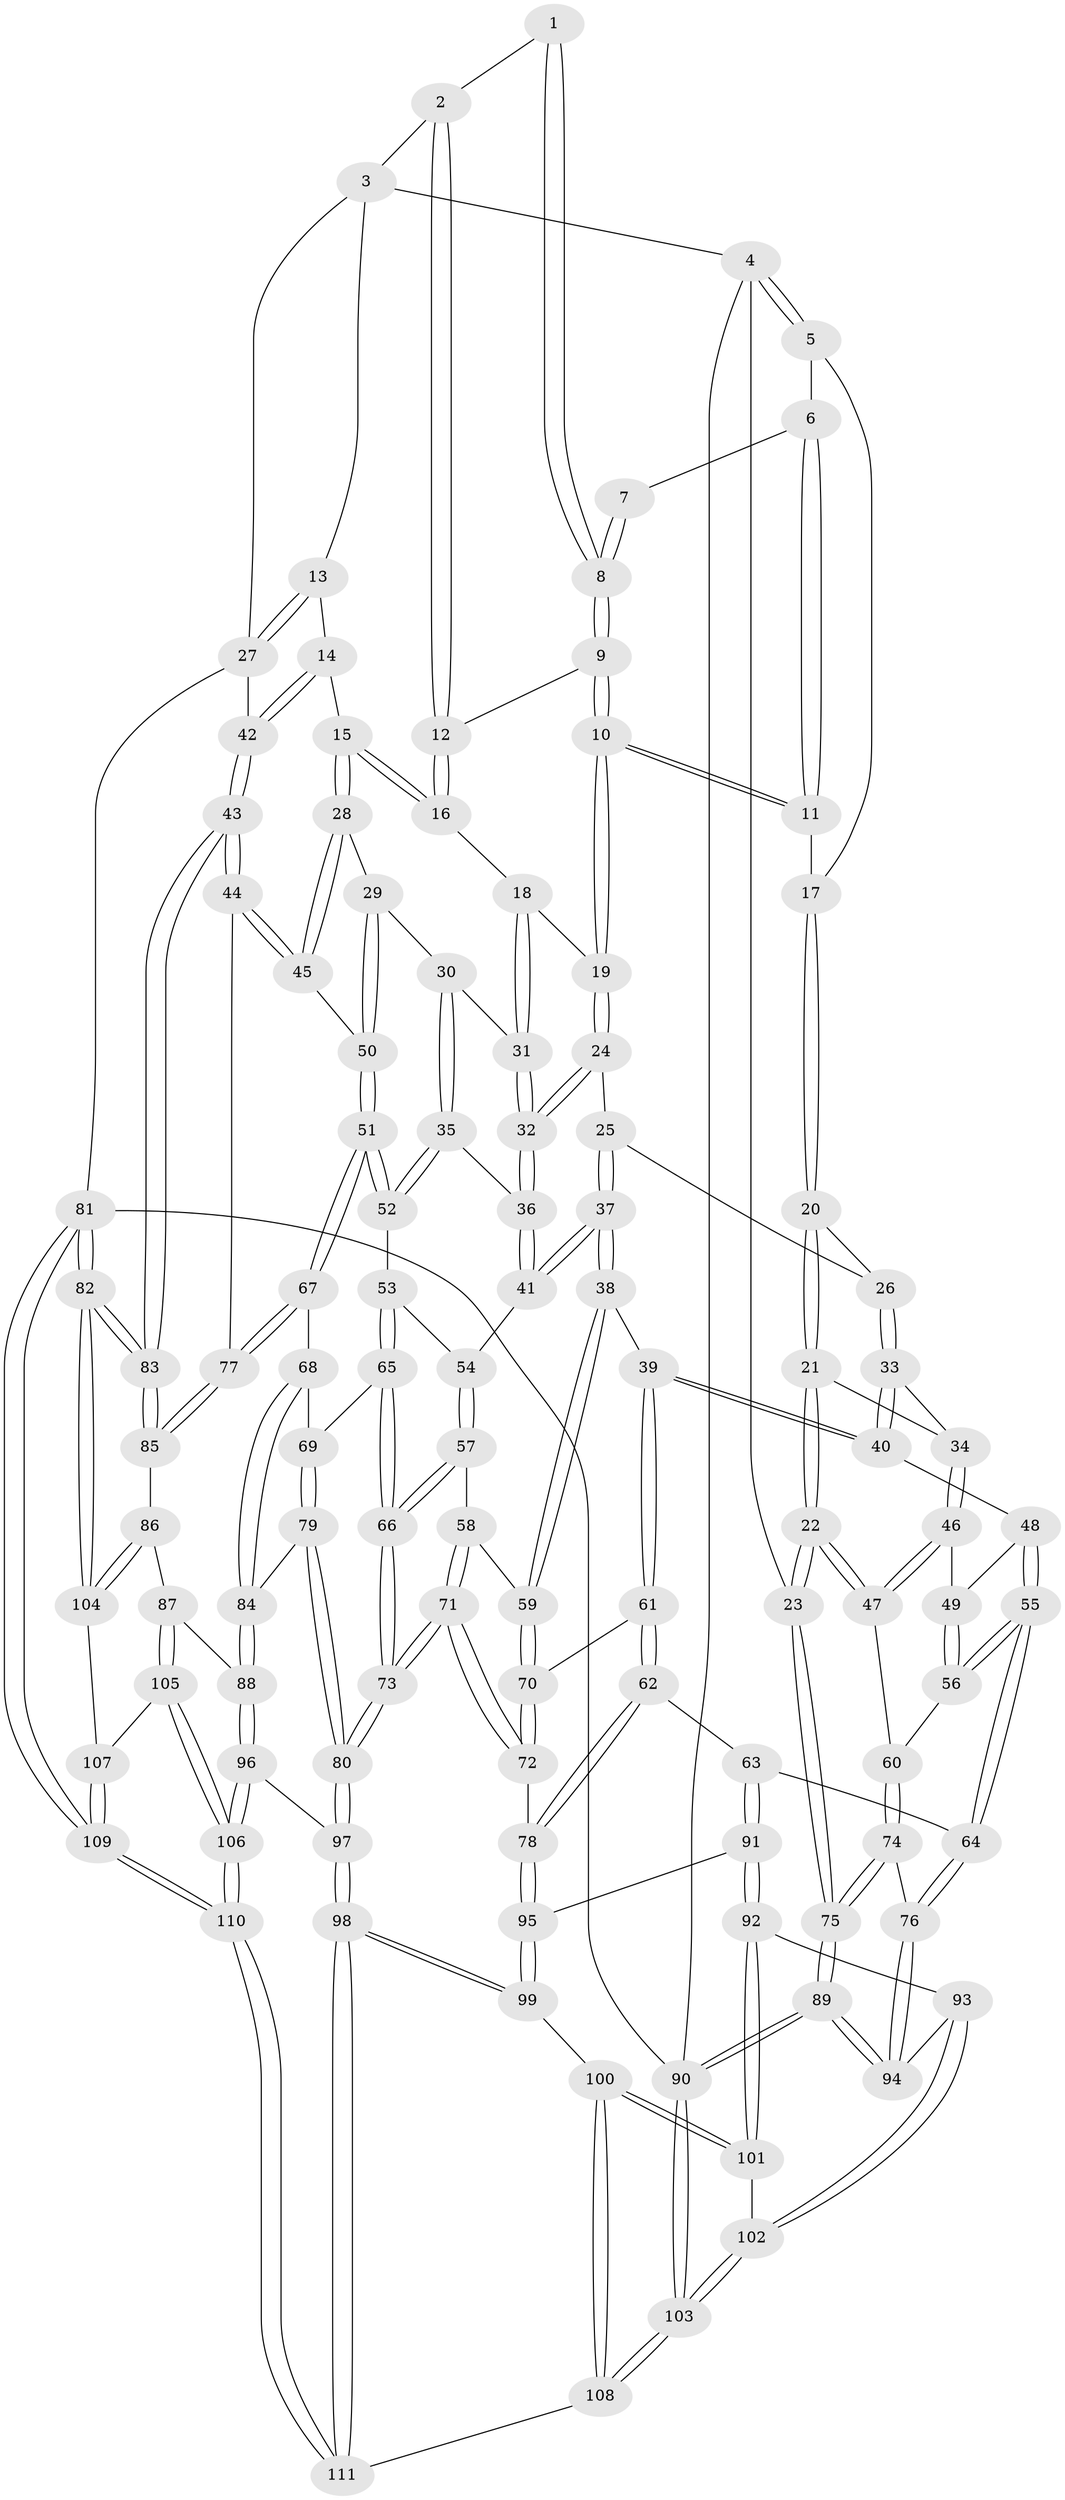// Generated by graph-tools (version 1.1) at 2025/01/03/09/25 05:01:27]
// undirected, 111 vertices, 274 edges
graph export_dot {
graph [start="1"]
  node [color=gray90,style=filled];
  1 [pos="+0.5102429779203929+0"];
  2 [pos="+0.6752551564866487+0"];
  3 [pos="+0.6832703611460105+0"];
  4 [pos="+0+0"];
  5 [pos="+0+0"];
  6 [pos="+0.1919106308546447+0"];
  7 [pos="+0.24145616105189094+0"];
  8 [pos="+0.41872471943407696+0.13557213809952542"];
  9 [pos="+0.42147431495726856+0.15911192463238116"];
  10 [pos="+0.3884390936961032+0.2309696422651879"];
  11 [pos="+0.3448359982432171+0.19471684622983004"];
  12 [pos="+0.6191358980687364+0.054242366431830544"];
  13 [pos="+0.8734414807421876+0.1890960759884618"];
  14 [pos="+0.8252635919680119+0.2967886801865457"];
  15 [pos="+0.7870999494145192+0.31807037948230016"];
  16 [pos="+0.6318499379616327+0.225971895282368"];
  17 [pos="+0.12413650658452013+0.15224152394314103"];
  18 [pos="+0.6302218854528544+0.22681543029739715"];
  19 [pos="+0.3903275165000559+0.23943565733022673"];
  20 [pos="+0.12664564849168633+0.2581255007502343"];
  21 [pos="+0.06155728527156974+0.32116480561289174"];
  22 [pos="+0+0.4241747546228837"];
  23 [pos="+0+0.42432875314154295"];
  24 [pos="+0.37553392259169893+0.2933588501101458"];
  25 [pos="+0.3159593669373631+0.33339269184558157"];
  26 [pos="+0.23084067456076093+0.322280221340706"];
  27 [pos="+1+0"];
  28 [pos="+0.7826003187631846+0.3322934919306611"];
  29 [pos="+0.7520033691504933+0.40902134063549916"];
  30 [pos="+0.6032905261439566+0.4012642454778866"];
  31 [pos="+0.5620845319962875+0.33913867150534516"];
  32 [pos="+0.4630655866750992+0.37676323066261486"];
  33 [pos="+0.1616999387140594+0.43992916946363503"];
  34 [pos="+0.16133050113454894+0.4398504202947611"];
  35 [pos="+0.5308396159971203+0.47319778366984905"];
  36 [pos="+0.489958813833364+0.4766279249846675"];
  37 [pos="+0.2970285398754798+0.5003296588137006"];
  38 [pos="+0.286753810401598+0.5147557890967778"];
  39 [pos="+0.23981882165608423+0.5287920500758303"];
  40 [pos="+0.22028989447956077+0.5176941244717611"];
  41 [pos="+0.48406392441829194+0.4865906322921908"];
  42 [pos="+1+0.4623386101401136"];
  43 [pos="+1+0.5522432115053697"];
  44 [pos="+1+0.5742824160131786"];
  45 [pos="+0.9749600616821453+0.5426653119086947"];
  46 [pos="+0.016227263389655255+0.48647918311631083"];
  47 [pos="+0+0.44391024209073227"];
  48 [pos="+0.10830195085839099+0.5319794601052863"];
  49 [pos="+0.03798962237987259+0.5051053644372715"];
  50 [pos="+0.7490501584724472+0.45254796542693815"];
  51 [pos="+0.7169824631295797+0.5394894294980456"];
  52 [pos="+0.6659326868681917+0.5264368516894827"];
  53 [pos="+0.5252890304469+0.5749360686255278"];
  54 [pos="+0.48408184895304535+0.49394635824526534"];
  55 [pos="+0.12894129143583438+0.6447724344396388"];
  56 [pos="+0.07635013449455642+0.6148672493300196"];
  57 [pos="+0.4276294175318865+0.5855640500143586"];
  58 [pos="+0.4005896547854784+0.5987746202091417"];
  59 [pos="+0.3258885826983474+0.5686618516382821"];
  60 [pos="+0.03584396491422195+0.6250406542801273"];
  61 [pos="+0.19178029914306724+0.6405272991671805"];
  62 [pos="+0.19170996048930453+0.6406405542503689"];
  63 [pos="+0.15182402535909748+0.665664281519739"];
  64 [pos="+0.1489856257360446+0.6652257716692015"];
  65 [pos="+0.5414094807495182+0.6403556273512787"];
  66 [pos="+0.5099168478329841+0.662888501683212"];
  67 [pos="+0.7225484728988285+0.5899115872606503"];
  68 [pos="+0.6438967148245391+0.6484077961194356"];
  69 [pos="+0.6113302649336156+0.6475615406291447"];
  70 [pos="+0.322096346388286+0.6454845143774364"];
  71 [pos="+0.40314441796540784+0.741415115464018"];
  72 [pos="+0.3479960059704468+0.7348563730478965"];
  73 [pos="+0.4426877965280793+0.7611118053062363"];
  74 [pos="+0+0.6890196749489638"];
  75 [pos="+0+0.6876407580954941"];
  76 [pos="+0.054350389571552284+0.7163387176530764"];
  77 [pos="+0.8305837576769236+0.6772979831191261"];
  78 [pos="+0.32693254376428593+0.7415534003991092"];
  79 [pos="+0.5417444823076066+0.7673690303902263"];
  80 [pos="+0.47338858662326144+0.8192095269403791"];
  81 [pos="+1+1"];
  82 [pos="+1+1"];
  83 [pos="+1+1"];
  84 [pos="+0.6390526935437227+0.710446261370276"];
  85 [pos="+0.8290251734693738+0.7931711443581974"];
  86 [pos="+0.7962646496907994+0.8124410179837718"];
  87 [pos="+0.7447288282542052+0.8358750694922156"];
  88 [pos="+0.6642778628452+0.8108524354207073"];
  89 [pos="+0+1"];
  90 [pos="+0+1"];
  91 [pos="+0.18063864892638076+0.7773569274795769"];
  92 [pos="+0.16664598479199821+0.7965472782663614"];
  93 [pos="+0.1181553073295913+0.8205885726663343"];
  94 [pos="+0.059234194154160466+0.7996319747229425"];
  95 [pos="+0.2797223765108149+0.7850591092745055"];
  96 [pos="+0.50702498498767+0.8747766120554797"];
  97 [pos="+0.48972052629940427+0.8744832955787303"];
  98 [pos="+0.4838703512761648+0.8839605774855986"];
  99 [pos="+0.28281624796934907+0.8748088981151484"];
  100 [pos="+0.2535506298682629+0.9159918025232955"];
  101 [pos="+0.2108273593197514+0.8889776143778626"];
  102 [pos="+0.11473607214852964+0.9039417832590726"];
  103 [pos="+0+1"];
  104 [pos="+0.8085885978240738+0.972692895602506"];
  105 [pos="+0.7208136739832958+0.9185533668938981"];
  106 [pos="+0.6625948339467151+0.9687248101650482"];
  107 [pos="+0.7462280141864519+0.9456857355090712"];
  108 [pos="+0.2611645294000188+1"];
  109 [pos="+0.8082734864722937+1"];
  110 [pos="+0.6645734130858213+1"];
  111 [pos="+0.389505077740713+1"];
  1 -- 2;
  1 -- 8;
  1 -- 8;
  2 -- 3;
  2 -- 12;
  2 -- 12;
  3 -- 4;
  3 -- 13;
  3 -- 27;
  4 -- 5;
  4 -- 5;
  4 -- 23;
  4 -- 90;
  5 -- 6;
  5 -- 17;
  6 -- 7;
  6 -- 11;
  6 -- 11;
  7 -- 8;
  7 -- 8;
  8 -- 9;
  8 -- 9;
  9 -- 10;
  9 -- 10;
  9 -- 12;
  10 -- 11;
  10 -- 11;
  10 -- 19;
  10 -- 19;
  11 -- 17;
  12 -- 16;
  12 -- 16;
  13 -- 14;
  13 -- 27;
  13 -- 27;
  14 -- 15;
  14 -- 42;
  14 -- 42;
  15 -- 16;
  15 -- 16;
  15 -- 28;
  15 -- 28;
  16 -- 18;
  17 -- 20;
  17 -- 20;
  18 -- 19;
  18 -- 31;
  18 -- 31;
  19 -- 24;
  19 -- 24;
  20 -- 21;
  20 -- 21;
  20 -- 26;
  21 -- 22;
  21 -- 22;
  21 -- 34;
  22 -- 23;
  22 -- 23;
  22 -- 47;
  22 -- 47;
  23 -- 75;
  23 -- 75;
  24 -- 25;
  24 -- 32;
  24 -- 32;
  25 -- 26;
  25 -- 37;
  25 -- 37;
  26 -- 33;
  26 -- 33;
  27 -- 42;
  27 -- 81;
  28 -- 29;
  28 -- 45;
  28 -- 45;
  29 -- 30;
  29 -- 50;
  29 -- 50;
  30 -- 31;
  30 -- 35;
  30 -- 35;
  31 -- 32;
  31 -- 32;
  32 -- 36;
  32 -- 36;
  33 -- 34;
  33 -- 40;
  33 -- 40;
  34 -- 46;
  34 -- 46;
  35 -- 36;
  35 -- 52;
  35 -- 52;
  36 -- 41;
  36 -- 41;
  37 -- 38;
  37 -- 38;
  37 -- 41;
  37 -- 41;
  38 -- 39;
  38 -- 59;
  38 -- 59;
  39 -- 40;
  39 -- 40;
  39 -- 61;
  39 -- 61;
  40 -- 48;
  41 -- 54;
  42 -- 43;
  42 -- 43;
  43 -- 44;
  43 -- 44;
  43 -- 83;
  43 -- 83;
  44 -- 45;
  44 -- 45;
  44 -- 77;
  45 -- 50;
  46 -- 47;
  46 -- 47;
  46 -- 49;
  47 -- 60;
  48 -- 49;
  48 -- 55;
  48 -- 55;
  49 -- 56;
  49 -- 56;
  50 -- 51;
  50 -- 51;
  51 -- 52;
  51 -- 52;
  51 -- 67;
  51 -- 67;
  52 -- 53;
  53 -- 54;
  53 -- 65;
  53 -- 65;
  54 -- 57;
  54 -- 57;
  55 -- 56;
  55 -- 56;
  55 -- 64;
  55 -- 64;
  56 -- 60;
  57 -- 58;
  57 -- 66;
  57 -- 66;
  58 -- 59;
  58 -- 71;
  58 -- 71;
  59 -- 70;
  59 -- 70;
  60 -- 74;
  60 -- 74;
  61 -- 62;
  61 -- 62;
  61 -- 70;
  62 -- 63;
  62 -- 78;
  62 -- 78;
  63 -- 64;
  63 -- 91;
  63 -- 91;
  64 -- 76;
  64 -- 76;
  65 -- 66;
  65 -- 66;
  65 -- 69;
  66 -- 73;
  66 -- 73;
  67 -- 68;
  67 -- 77;
  67 -- 77;
  68 -- 69;
  68 -- 84;
  68 -- 84;
  69 -- 79;
  69 -- 79;
  70 -- 72;
  70 -- 72;
  71 -- 72;
  71 -- 72;
  71 -- 73;
  71 -- 73;
  72 -- 78;
  73 -- 80;
  73 -- 80;
  74 -- 75;
  74 -- 75;
  74 -- 76;
  75 -- 89;
  75 -- 89;
  76 -- 94;
  76 -- 94;
  77 -- 85;
  77 -- 85;
  78 -- 95;
  78 -- 95;
  79 -- 80;
  79 -- 80;
  79 -- 84;
  80 -- 97;
  80 -- 97;
  81 -- 82;
  81 -- 82;
  81 -- 109;
  81 -- 109;
  81 -- 90;
  82 -- 83;
  82 -- 83;
  82 -- 104;
  82 -- 104;
  83 -- 85;
  83 -- 85;
  84 -- 88;
  84 -- 88;
  85 -- 86;
  86 -- 87;
  86 -- 104;
  86 -- 104;
  87 -- 88;
  87 -- 105;
  87 -- 105;
  88 -- 96;
  88 -- 96;
  89 -- 90;
  89 -- 90;
  89 -- 94;
  89 -- 94;
  90 -- 103;
  90 -- 103;
  91 -- 92;
  91 -- 92;
  91 -- 95;
  92 -- 93;
  92 -- 101;
  92 -- 101;
  93 -- 94;
  93 -- 102;
  93 -- 102;
  95 -- 99;
  95 -- 99;
  96 -- 97;
  96 -- 106;
  96 -- 106;
  97 -- 98;
  97 -- 98;
  98 -- 99;
  98 -- 99;
  98 -- 111;
  98 -- 111;
  99 -- 100;
  100 -- 101;
  100 -- 101;
  100 -- 108;
  100 -- 108;
  101 -- 102;
  102 -- 103;
  102 -- 103;
  103 -- 108;
  103 -- 108;
  104 -- 107;
  105 -- 106;
  105 -- 106;
  105 -- 107;
  106 -- 110;
  106 -- 110;
  107 -- 109;
  107 -- 109;
  108 -- 111;
  109 -- 110;
  109 -- 110;
  110 -- 111;
  110 -- 111;
}
